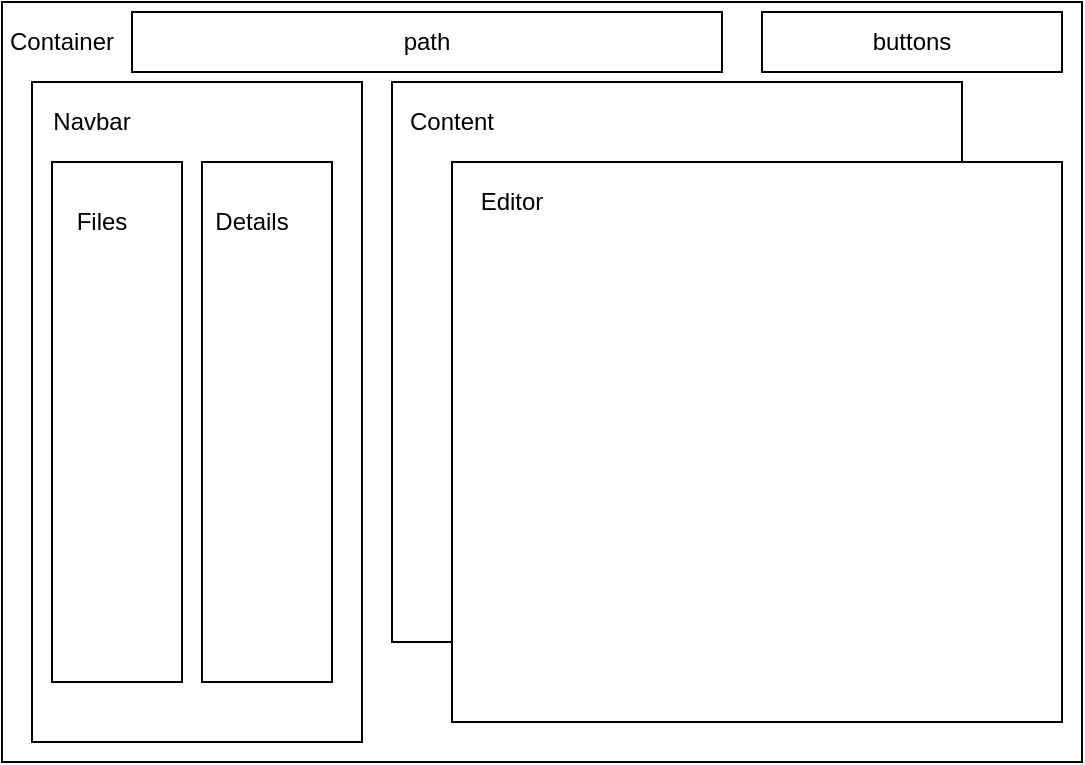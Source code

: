 <mxfile version="11.2.8" type="github" pages="1"><diagram name="Page-1" id="97a40813-6b03-0c74-37c1-0168de264b11"><mxGraphModel dx="583" dy="481" grid="1" gridSize="10" guides="1" tooltips="1" connect="0" arrows="1" fold="1" page="1" pageScale="1" pageWidth="583" pageHeight="413" background="#ffffff" math="0" shadow="0"><root><mxCell id="0"/><mxCell id="1" parent="0"/><mxCell id="X2HZKjjr4w-aCkHj6-jT-2" value="" style="rounded=0;whiteSpace=wrap;html=1;" vertex="1" parent="1"><mxGeometry x="20" y="20" width="540" height="380" as="geometry"/></mxCell><mxCell id="X2HZKjjr4w-aCkHj6-jT-14" value="" style="rounded=0;whiteSpace=wrap;html=1;" vertex="1" parent="1"><mxGeometry x="215" y="60" width="285" height="280" as="geometry"/></mxCell><mxCell id="X2HZKjjr4w-aCkHj6-jT-3" value="Container" style="text;html=1;strokeColor=none;fillColor=none;align=center;verticalAlign=middle;whiteSpace=wrap;rounded=0;" vertex="1" parent="1"><mxGeometry x="30" y="30" width="40" height="20" as="geometry"/></mxCell><mxCell id="X2HZKjjr4w-aCkHj6-jT-4" value="" style="rounded=0;whiteSpace=wrap;html=1;" vertex="1" parent="1"><mxGeometry x="35" y="60" width="165" height="330" as="geometry"/></mxCell><mxCell id="X2HZKjjr4w-aCkHj6-jT-5" value="Navbar" style="text;html=1;strokeColor=none;fillColor=none;align=center;verticalAlign=middle;whiteSpace=wrap;rounded=0;" vertex="1" parent="1"><mxGeometry x="45" y="70" width="40" height="20" as="geometry"/></mxCell><mxCell id="X2HZKjjr4w-aCkHj6-jT-6" value="" style="rounded=0;whiteSpace=wrap;html=1;" vertex="1" parent="1"><mxGeometry x="245" y="100" width="305" height="280" as="geometry"/></mxCell><mxCell id="X2HZKjjr4w-aCkHj6-jT-7" value="Editor" style="text;html=1;strokeColor=none;fillColor=none;align=center;verticalAlign=middle;whiteSpace=wrap;rounded=0;" vertex="1" parent="1"><mxGeometry x="255" y="110" width="40" height="20" as="geometry"/></mxCell><mxCell id="X2HZKjjr4w-aCkHj6-jT-10" value="" style="rounded=0;whiteSpace=wrap;html=1;" vertex="1" parent="1"><mxGeometry x="45" y="100" width="65" height="260" as="geometry"/></mxCell><mxCell id="X2HZKjjr4w-aCkHj6-jT-11" value="Files" style="text;html=1;strokeColor=none;fillColor=none;align=center;verticalAlign=middle;whiteSpace=wrap;rounded=0;" vertex="1" parent="1"><mxGeometry x="50" y="120" width="40" height="20" as="geometry"/></mxCell><mxCell id="X2HZKjjr4w-aCkHj6-jT-12" value="" style="rounded=0;whiteSpace=wrap;html=1;" vertex="1" parent="1"><mxGeometry x="120" y="100" width="65" height="260" as="geometry"/></mxCell><mxCell id="X2HZKjjr4w-aCkHj6-jT-13" value="Details" style="text;html=1;strokeColor=none;fillColor=none;align=center;verticalAlign=middle;whiteSpace=wrap;rounded=0;" vertex="1" parent="1"><mxGeometry x="125" y="120" width="40" height="20" as="geometry"/></mxCell><mxCell id="X2HZKjjr4w-aCkHj6-jT-15" value="Content" style="text;html=1;strokeColor=none;fillColor=none;align=center;verticalAlign=middle;whiteSpace=wrap;rounded=0;" vertex="1" parent="1"><mxGeometry x="225" y="70" width="40" height="20" as="geometry"/></mxCell><mxCell id="X2HZKjjr4w-aCkHj6-jT-16" value="path" style="rounded=0;whiteSpace=wrap;html=1;" vertex="1" parent="1"><mxGeometry x="85" y="25" width="295" height="30" as="geometry"/></mxCell><mxCell id="X2HZKjjr4w-aCkHj6-jT-17" value="buttons" style="rounded=0;whiteSpace=wrap;html=1;" vertex="1" parent="1"><mxGeometry x="400" y="25" width="150" height="30" as="geometry"/></mxCell></root></mxGraphModel></diagram></mxfile>